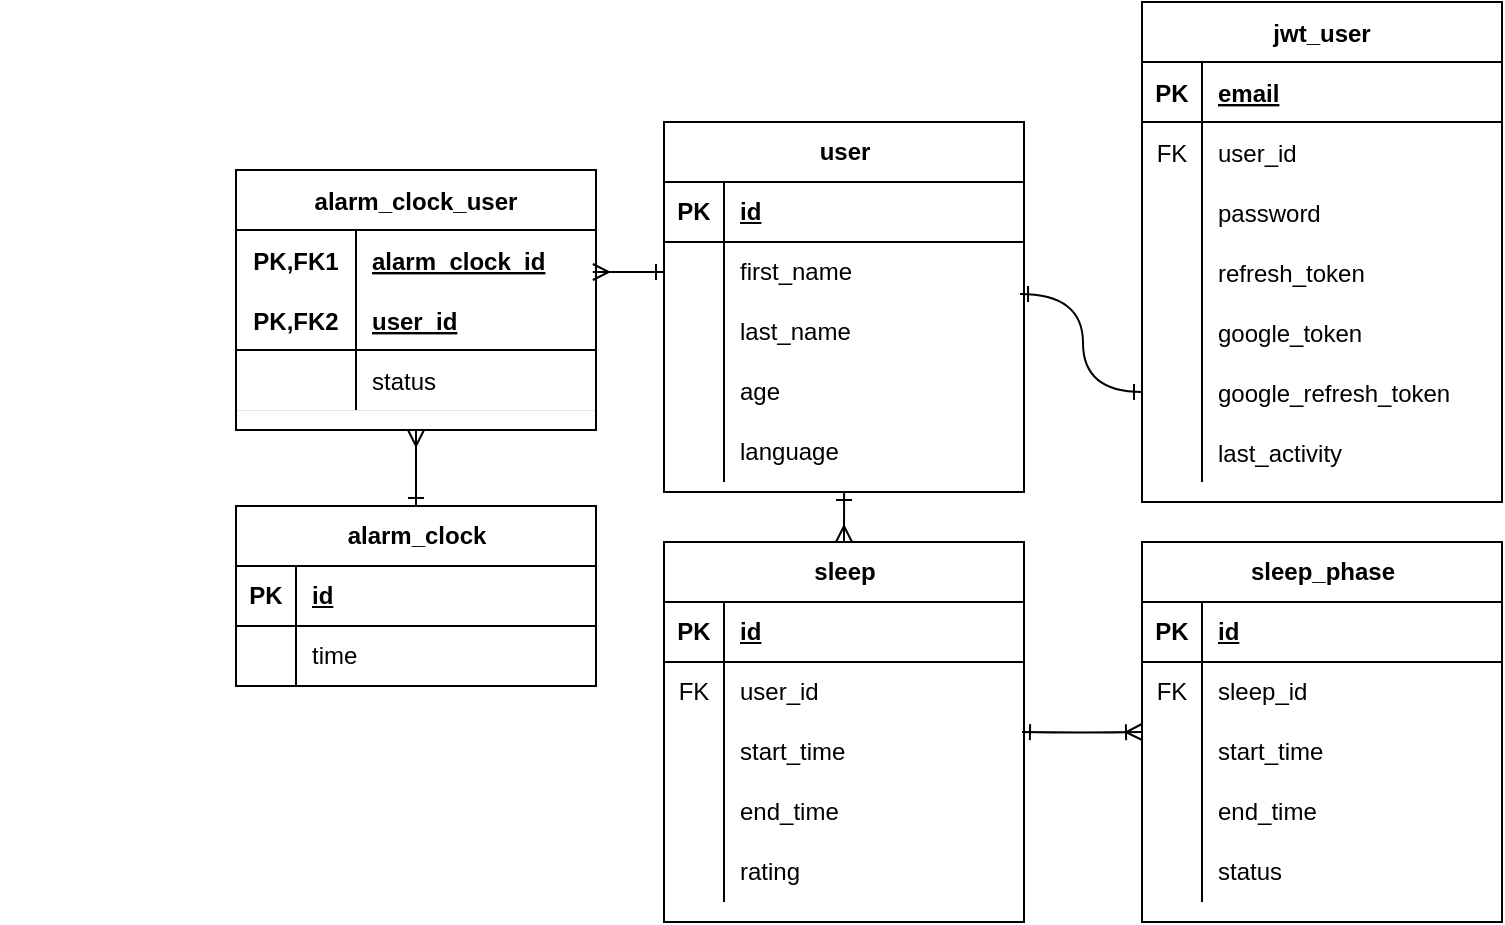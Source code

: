 <mxfile version="21.3.2" type="device">
  <diagram id="QSKARg4mVzXVn1VohS5x" name="Page-1">
    <mxGraphModel dx="1177" dy="230" grid="0" gridSize="10" guides="1" tooltips="1" connect="1" arrows="1" fold="1" page="0" pageScale="1" pageWidth="827" pageHeight="1169" math="0" shadow="0">
      <root>
        <mxCell id="0" />
        <mxCell id="1" parent="0" />
        <mxCell id="BKTRkoFeulVjPVeytqEJ-28" style="edgeStyle=orthogonalEdgeStyle;rounded=0;orthogonalLoop=1;jettySize=auto;html=1;entryX=0.989;entryY=0.867;entryDx=0;entryDy=0;curved=1;exitX=0;exitY=0.5;exitDx=0;exitDy=0;endArrow=ERone;endFill=0;startArrow=ERone;startFill=0;entryPerimeter=0;" parent="1" source="BKTRkoFeulVjPVeytqEJ-121" target="KmU7tN5uGvOdQ7VY5egH-18" edge="1">
          <mxGeometry relative="1" as="geometry">
            <mxPoint x="550" y="589" as="targetPoint" />
          </mxGeometry>
        </mxCell>
        <mxCell id="9wG1yB-XkBs1_7XcCJrh-168" value="jwt_user" style="shape=table;startSize=30;container=1;collapsible=1;childLayout=tableLayout;fixedRows=1;rowLines=0;fontStyle=1;align=center;resizeLast=1;" parent="1" vertex="1">
          <mxGeometry x="609" y="454" width="180" height="250" as="geometry" />
        </mxCell>
        <mxCell id="9wG1yB-XkBs1_7XcCJrh-169" value="" style="shape=tableRow;horizontal=0;startSize=0;swimlaneHead=0;swimlaneBody=0;fillColor=none;collapsible=0;dropTarget=0;points=[[0,0.5],[1,0.5]];portConstraint=eastwest;top=0;left=0;right=0;bottom=1;" parent="9wG1yB-XkBs1_7XcCJrh-168" vertex="1">
          <mxGeometry y="30" width="180" height="30" as="geometry" />
        </mxCell>
        <mxCell id="9wG1yB-XkBs1_7XcCJrh-170" value="PK" style="shape=partialRectangle;connectable=0;fillColor=none;top=0;left=0;bottom=0;right=0;fontStyle=1;overflow=hidden;" parent="9wG1yB-XkBs1_7XcCJrh-169" vertex="1">
          <mxGeometry width="30" height="30" as="geometry">
            <mxRectangle width="30" height="30" as="alternateBounds" />
          </mxGeometry>
        </mxCell>
        <mxCell id="9wG1yB-XkBs1_7XcCJrh-171" value="email" style="shape=partialRectangle;connectable=0;fillColor=none;top=0;left=0;bottom=0;right=0;align=left;spacingLeft=6;fontStyle=5;overflow=hidden;" parent="9wG1yB-XkBs1_7XcCJrh-169" vertex="1">
          <mxGeometry x="30" width="150" height="30" as="geometry">
            <mxRectangle width="150" height="30" as="alternateBounds" />
          </mxGeometry>
        </mxCell>
        <mxCell id="9wG1yB-XkBs1_7XcCJrh-191" style="shape=tableRow;horizontal=0;startSize=0;swimlaneHead=0;swimlaneBody=0;fillColor=none;collapsible=0;dropTarget=0;points=[[0,0.5],[1,0.5]];portConstraint=eastwest;top=0;left=0;right=0;bottom=0;" parent="9wG1yB-XkBs1_7XcCJrh-168" vertex="1">
          <mxGeometry y="60" width="180" height="30" as="geometry" />
        </mxCell>
        <mxCell id="9wG1yB-XkBs1_7XcCJrh-192" value="FK" style="shape=partialRectangle;connectable=0;fillColor=none;top=0;left=0;bottom=0;right=0;editable=1;overflow=hidden;" parent="9wG1yB-XkBs1_7XcCJrh-191" vertex="1">
          <mxGeometry width="30" height="30" as="geometry">
            <mxRectangle width="30" height="30" as="alternateBounds" />
          </mxGeometry>
        </mxCell>
        <mxCell id="9wG1yB-XkBs1_7XcCJrh-193" value="user_id" style="shape=partialRectangle;connectable=0;fillColor=none;top=0;left=0;bottom=0;right=0;align=left;spacingLeft=6;overflow=hidden;" parent="9wG1yB-XkBs1_7XcCJrh-191" vertex="1">
          <mxGeometry x="30" width="150" height="30" as="geometry">
            <mxRectangle width="150" height="30" as="alternateBounds" />
          </mxGeometry>
        </mxCell>
        <mxCell id="9wG1yB-XkBs1_7XcCJrh-175" style="shape=tableRow;horizontal=0;startSize=0;swimlaneHead=0;swimlaneBody=0;fillColor=none;collapsible=0;dropTarget=0;points=[[0,0.5],[1,0.5]];portConstraint=eastwest;top=0;left=0;right=0;bottom=0;" parent="9wG1yB-XkBs1_7XcCJrh-168" vertex="1">
          <mxGeometry y="90" width="180" height="30" as="geometry" />
        </mxCell>
        <mxCell id="9wG1yB-XkBs1_7XcCJrh-176" style="shape=partialRectangle;connectable=0;fillColor=none;top=0;left=0;bottom=0;right=0;editable=1;overflow=hidden;" parent="9wG1yB-XkBs1_7XcCJrh-175" vertex="1">
          <mxGeometry width="30" height="30" as="geometry">
            <mxRectangle width="30" height="30" as="alternateBounds" />
          </mxGeometry>
        </mxCell>
        <mxCell id="9wG1yB-XkBs1_7XcCJrh-177" value="password" style="shape=partialRectangle;connectable=0;fillColor=none;top=0;left=0;bottom=0;right=0;align=left;spacingLeft=6;overflow=hidden;" parent="9wG1yB-XkBs1_7XcCJrh-175" vertex="1">
          <mxGeometry x="30" width="150" height="30" as="geometry">
            <mxRectangle width="150" height="30" as="alternateBounds" />
          </mxGeometry>
        </mxCell>
        <mxCell id="BKTRkoFeulVjPVeytqEJ-127" value="" style="shape=tableRow;horizontal=0;startSize=0;swimlaneHead=0;swimlaneBody=0;fillColor=none;collapsible=0;dropTarget=0;points=[[0,0.5],[1,0.5]];portConstraint=eastwest;top=0;left=0;right=0;bottom=0;" parent="9wG1yB-XkBs1_7XcCJrh-168" vertex="1">
          <mxGeometry y="120" width="180" height="30" as="geometry" />
        </mxCell>
        <mxCell id="BKTRkoFeulVjPVeytqEJ-128" value="" style="shape=partialRectangle;connectable=0;fillColor=none;top=0;left=0;bottom=0;right=0;editable=1;overflow=hidden;" parent="BKTRkoFeulVjPVeytqEJ-127" vertex="1">
          <mxGeometry width="30" height="30" as="geometry">
            <mxRectangle width="30" height="30" as="alternateBounds" />
          </mxGeometry>
        </mxCell>
        <mxCell id="BKTRkoFeulVjPVeytqEJ-129" value="refresh_token" style="shape=partialRectangle;connectable=0;fillColor=none;top=0;left=0;bottom=0;right=0;align=left;spacingLeft=6;overflow=hidden;" parent="BKTRkoFeulVjPVeytqEJ-127" vertex="1">
          <mxGeometry x="30" width="150" height="30" as="geometry">
            <mxRectangle width="150" height="30" as="alternateBounds" />
          </mxGeometry>
        </mxCell>
        <mxCell id="BKTRkoFeulVjPVeytqEJ-124" value="" style="shape=tableRow;horizontal=0;startSize=0;swimlaneHead=0;swimlaneBody=0;fillColor=none;collapsible=0;dropTarget=0;points=[[0,0.5],[1,0.5]];portConstraint=eastwest;top=0;left=0;right=0;bottom=0;" parent="9wG1yB-XkBs1_7XcCJrh-168" vertex="1">
          <mxGeometry y="150" width="180" height="30" as="geometry" />
        </mxCell>
        <mxCell id="BKTRkoFeulVjPVeytqEJ-125" value="" style="shape=partialRectangle;connectable=0;fillColor=none;top=0;left=0;bottom=0;right=0;editable=1;overflow=hidden;" parent="BKTRkoFeulVjPVeytqEJ-124" vertex="1">
          <mxGeometry width="30" height="30" as="geometry">
            <mxRectangle width="30" height="30" as="alternateBounds" />
          </mxGeometry>
        </mxCell>
        <mxCell id="BKTRkoFeulVjPVeytqEJ-126" value="google_token" style="shape=partialRectangle;connectable=0;fillColor=none;top=0;left=0;bottom=0;right=0;align=left;spacingLeft=6;overflow=hidden;" parent="BKTRkoFeulVjPVeytqEJ-124" vertex="1">
          <mxGeometry x="30" width="150" height="30" as="geometry">
            <mxRectangle width="150" height="30" as="alternateBounds" />
          </mxGeometry>
        </mxCell>
        <mxCell id="BKTRkoFeulVjPVeytqEJ-121" value="" style="shape=tableRow;horizontal=0;startSize=0;swimlaneHead=0;swimlaneBody=0;fillColor=none;collapsible=0;dropTarget=0;points=[[0,0.5],[1,0.5]];portConstraint=eastwest;top=0;left=0;right=0;bottom=0;" parent="9wG1yB-XkBs1_7XcCJrh-168" vertex="1">
          <mxGeometry y="180" width="180" height="30" as="geometry" />
        </mxCell>
        <mxCell id="BKTRkoFeulVjPVeytqEJ-122" value="" style="shape=partialRectangle;connectable=0;fillColor=none;top=0;left=0;bottom=0;right=0;editable=1;overflow=hidden;" parent="BKTRkoFeulVjPVeytqEJ-121" vertex="1">
          <mxGeometry width="30" height="30" as="geometry">
            <mxRectangle width="30" height="30" as="alternateBounds" />
          </mxGeometry>
        </mxCell>
        <mxCell id="BKTRkoFeulVjPVeytqEJ-123" value="google_refresh_token" style="shape=partialRectangle;connectable=0;fillColor=none;top=0;left=0;bottom=0;right=0;align=left;spacingLeft=6;overflow=hidden;" parent="BKTRkoFeulVjPVeytqEJ-121" vertex="1">
          <mxGeometry x="30" width="150" height="30" as="geometry">
            <mxRectangle width="150" height="30" as="alternateBounds" />
          </mxGeometry>
        </mxCell>
        <mxCell id="9wG1yB-XkBs1_7XcCJrh-178" value="" style="shape=tableRow;horizontal=0;startSize=0;swimlaneHead=0;swimlaneBody=0;fillColor=none;collapsible=0;dropTarget=0;points=[[0,0.5],[1,0.5]];portConstraint=eastwest;top=0;left=0;right=0;bottom=0;" parent="9wG1yB-XkBs1_7XcCJrh-168" vertex="1">
          <mxGeometry y="210" width="180" height="30" as="geometry" />
        </mxCell>
        <mxCell id="9wG1yB-XkBs1_7XcCJrh-179" value="" style="shape=partialRectangle;connectable=0;fillColor=none;top=0;left=0;bottom=0;right=0;editable=1;overflow=hidden;" parent="9wG1yB-XkBs1_7XcCJrh-178" vertex="1">
          <mxGeometry width="30" height="30" as="geometry">
            <mxRectangle width="30" height="30" as="alternateBounds" />
          </mxGeometry>
        </mxCell>
        <mxCell id="9wG1yB-XkBs1_7XcCJrh-180" value="last_activity" style="shape=partialRectangle;connectable=0;fillColor=none;top=0;left=0;bottom=0;right=0;align=left;spacingLeft=6;overflow=hidden;" parent="9wG1yB-XkBs1_7XcCJrh-178" vertex="1">
          <mxGeometry x="30" width="150" height="30" as="geometry">
            <mxRectangle width="150" height="30" as="alternateBounds" />
          </mxGeometry>
        </mxCell>
        <mxCell id="BKTRkoFeulVjPVeytqEJ-147" style="edgeStyle=orthogonalEdgeStyle;rounded=0;orthogonalLoop=1;jettySize=auto;html=1;entryX=0.5;entryY=0;entryDx=0;entryDy=0;endArrow=ERmany;endFill=0;startArrow=ERone;startFill=0;curved=1;" parent="1" target="BKTRkoFeulVjPVeytqEJ-131" edge="1">
          <mxGeometry relative="1" as="geometry">
            <mxPoint x="460.034" y="699" as="sourcePoint" />
          </mxGeometry>
        </mxCell>
        <mxCell id="BKTRkoFeulVjPVeytqEJ-131" value="sleep" style="shape=table;startSize=30;container=1;collapsible=1;childLayout=tableLayout;fixedRows=1;rowLines=0;fontStyle=1;align=center;resizeLast=1;html=1;" parent="1" vertex="1">
          <mxGeometry x="370" y="724" width="180" height="190" as="geometry" />
        </mxCell>
        <mxCell id="BKTRkoFeulVjPVeytqEJ-132" value="" style="shape=tableRow;horizontal=0;startSize=0;swimlaneHead=0;swimlaneBody=0;fillColor=none;collapsible=0;dropTarget=0;points=[[0,0.5],[1,0.5]];portConstraint=eastwest;top=0;left=0;right=0;bottom=1;" parent="BKTRkoFeulVjPVeytqEJ-131" vertex="1">
          <mxGeometry y="30" width="180" height="30" as="geometry" />
        </mxCell>
        <mxCell id="BKTRkoFeulVjPVeytqEJ-133" value="PK" style="shape=partialRectangle;connectable=0;fillColor=none;top=0;left=0;bottom=0;right=0;fontStyle=1;overflow=hidden;whiteSpace=wrap;html=1;" parent="BKTRkoFeulVjPVeytqEJ-132" vertex="1">
          <mxGeometry width="30" height="30" as="geometry">
            <mxRectangle width="30" height="30" as="alternateBounds" />
          </mxGeometry>
        </mxCell>
        <mxCell id="BKTRkoFeulVjPVeytqEJ-134" value="id" style="shape=partialRectangle;connectable=0;fillColor=none;top=0;left=0;bottom=0;right=0;align=left;spacingLeft=6;fontStyle=5;overflow=hidden;whiteSpace=wrap;html=1;" parent="BKTRkoFeulVjPVeytqEJ-132" vertex="1">
          <mxGeometry x="30" width="150" height="30" as="geometry">
            <mxRectangle width="150" height="30" as="alternateBounds" />
          </mxGeometry>
        </mxCell>
        <mxCell id="BKTRkoFeulVjPVeytqEJ-135" value="" style="shape=tableRow;horizontal=0;startSize=0;swimlaneHead=0;swimlaneBody=0;fillColor=none;collapsible=0;dropTarget=0;points=[[0,0.5],[1,0.5]];portConstraint=eastwest;top=0;left=0;right=0;bottom=0;" parent="BKTRkoFeulVjPVeytqEJ-131" vertex="1">
          <mxGeometry y="60" width="180" height="30" as="geometry" />
        </mxCell>
        <mxCell id="BKTRkoFeulVjPVeytqEJ-136" value="FK" style="shape=partialRectangle;connectable=0;fillColor=none;top=0;left=0;bottom=0;right=0;editable=1;overflow=hidden;whiteSpace=wrap;html=1;" parent="BKTRkoFeulVjPVeytqEJ-135" vertex="1">
          <mxGeometry width="30" height="30" as="geometry">
            <mxRectangle width="30" height="30" as="alternateBounds" />
          </mxGeometry>
        </mxCell>
        <mxCell id="BKTRkoFeulVjPVeytqEJ-137" value="user_id" style="shape=partialRectangle;connectable=0;fillColor=none;top=0;left=0;bottom=0;right=0;align=left;spacingLeft=6;overflow=hidden;whiteSpace=wrap;html=1;" parent="BKTRkoFeulVjPVeytqEJ-135" vertex="1">
          <mxGeometry x="30" width="150" height="30" as="geometry">
            <mxRectangle width="150" height="30" as="alternateBounds" />
          </mxGeometry>
        </mxCell>
        <mxCell id="BKTRkoFeulVjPVeytqEJ-138" value="" style="shape=tableRow;horizontal=0;startSize=0;swimlaneHead=0;swimlaneBody=0;fillColor=none;collapsible=0;dropTarget=0;points=[[0,0.5],[1,0.5]];portConstraint=eastwest;top=0;left=0;right=0;bottom=0;" parent="BKTRkoFeulVjPVeytqEJ-131" vertex="1">
          <mxGeometry y="90" width="180" height="30" as="geometry" />
        </mxCell>
        <mxCell id="BKTRkoFeulVjPVeytqEJ-139" value="" style="shape=partialRectangle;connectable=0;fillColor=none;top=0;left=0;bottom=0;right=0;editable=1;overflow=hidden;whiteSpace=wrap;html=1;" parent="BKTRkoFeulVjPVeytqEJ-138" vertex="1">
          <mxGeometry width="30" height="30" as="geometry">
            <mxRectangle width="30" height="30" as="alternateBounds" />
          </mxGeometry>
        </mxCell>
        <mxCell id="BKTRkoFeulVjPVeytqEJ-140" value="start_time" style="shape=partialRectangle;connectable=0;fillColor=none;top=0;left=0;bottom=0;right=0;align=left;spacingLeft=6;overflow=hidden;whiteSpace=wrap;html=1;" parent="BKTRkoFeulVjPVeytqEJ-138" vertex="1">
          <mxGeometry x="30" width="150" height="30" as="geometry">
            <mxRectangle width="150" height="30" as="alternateBounds" />
          </mxGeometry>
        </mxCell>
        <mxCell id="BKTRkoFeulVjPVeytqEJ-141" value="" style="shape=tableRow;horizontal=0;startSize=0;swimlaneHead=0;swimlaneBody=0;fillColor=none;collapsible=0;dropTarget=0;points=[[0,0.5],[1,0.5]];portConstraint=eastwest;top=0;left=0;right=0;bottom=0;" parent="BKTRkoFeulVjPVeytqEJ-131" vertex="1">
          <mxGeometry y="120" width="180" height="30" as="geometry" />
        </mxCell>
        <mxCell id="BKTRkoFeulVjPVeytqEJ-142" value="" style="shape=partialRectangle;connectable=0;fillColor=none;top=0;left=0;bottom=0;right=0;editable=1;overflow=hidden;whiteSpace=wrap;html=1;" parent="BKTRkoFeulVjPVeytqEJ-141" vertex="1">
          <mxGeometry width="30" height="30" as="geometry">
            <mxRectangle width="30" height="30" as="alternateBounds" />
          </mxGeometry>
        </mxCell>
        <mxCell id="BKTRkoFeulVjPVeytqEJ-143" value="end_time" style="shape=partialRectangle;connectable=0;fillColor=none;top=0;left=0;bottom=0;right=0;align=left;spacingLeft=6;overflow=hidden;whiteSpace=wrap;html=1;" parent="BKTRkoFeulVjPVeytqEJ-141" vertex="1">
          <mxGeometry x="30" width="150" height="30" as="geometry">
            <mxRectangle width="150" height="30" as="alternateBounds" />
          </mxGeometry>
        </mxCell>
        <mxCell id="BKTRkoFeulVjPVeytqEJ-144" value="" style="shape=tableRow;horizontal=0;startSize=0;swimlaneHead=0;swimlaneBody=0;fillColor=none;collapsible=0;dropTarget=0;points=[[0,0.5],[1,0.5]];portConstraint=eastwest;top=0;left=0;right=0;bottom=0;" parent="BKTRkoFeulVjPVeytqEJ-131" vertex="1">
          <mxGeometry y="150" width="180" height="30" as="geometry" />
        </mxCell>
        <mxCell id="BKTRkoFeulVjPVeytqEJ-145" value="" style="shape=partialRectangle;connectable=0;fillColor=none;top=0;left=0;bottom=0;right=0;editable=1;overflow=hidden;whiteSpace=wrap;html=1;" parent="BKTRkoFeulVjPVeytqEJ-144" vertex="1">
          <mxGeometry width="30" height="30" as="geometry">
            <mxRectangle width="30" height="30" as="alternateBounds" />
          </mxGeometry>
        </mxCell>
        <mxCell id="BKTRkoFeulVjPVeytqEJ-146" value="rating" style="shape=partialRectangle;connectable=0;fillColor=none;top=0;left=0;bottom=0;right=0;align=left;spacingLeft=6;overflow=hidden;whiteSpace=wrap;html=1;" parent="BKTRkoFeulVjPVeytqEJ-144" vertex="1">
          <mxGeometry x="30" width="150" height="30" as="geometry">
            <mxRectangle width="150" height="30" as="alternateBounds" />
          </mxGeometry>
        </mxCell>
        <mxCell id="BKTRkoFeulVjPVeytqEJ-148" value="sleep_phase" style="shape=table;startSize=30;container=1;collapsible=1;childLayout=tableLayout;fixedRows=1;rowLines=0;fontStyle=1;align=center;resizeLast=1;html=1;" parent="1" vertex="1">
          <mxGeometry x="609" y="724" width="180" height="190" as="geometry" />
        </mxCell>
        <mxCell id="BKTRkoFeulVjPVeytqEJ-149" value="" style="shape=tableRow;horizontal=0;startSize=0;swimlaneHead=0;swimlaneBody=0;fillColor=none;collapsible=0;dropTarget=0;points=[[0,0.5],[1,0.5]];portConstraint=eastwest;top=0;left=0;right=0;bottom=1;" parent="BKTRkoFeulVjPVeytqEJ-148" vertex="1">
          <mxGeometry y="30" width="180" height="30" as="geometry" />
        </mxCell>
        <mxCell id="BKTRkoFeulVjPVeytqEJ-150" value="PK" style="shape=partialRectangle;connectable=0;fillColor=none;top=0;left=0;bottom=0;right=0;fontStyle=1;overflow=hidden;whiteSpace=wrap;html=1;" parent="BKTRkoFeulVjPVeytqEJ-149" vertex="1">
          <mxGeometry width="30" height="30" as="geometry">
            <mxRectangle width="30" height="30" as="alternateBounds" />
          </mxGeometry>
        </mxCell>
        <mxCell id="BKTRkoFeulVjPVeytqEJ-151" value="id" style="shape=partialRectangle;connectable=0;fillColor=none;top=0;left=0;bottom=0;right=0;align=left;spacingLeft=6;fontStyle=5;overflow=hidden;whiteSpace=wrap;html=1;" parent="BKTRkoFeulVjPVeytqEJ-149" vertex="1">
          <mxGeometry x="30" width="150" height="30" as="geometry">
            <mxRectangle width="150" height="30" as="alternateBounds" />
          </mxGeometry>
        </mxCell>
        <mxCell id="BKTRkoFeulVjPVeytqEJ-155" value="" style="shape=tableRow;horizontal=0;startSize=0;swimlaneHead=0;swimlaneBody=0;fillColor=none;collapsible=0;dropTarget=0;points=[[0,0.5],[1,0.5]];portConstraint=eastwest;top=0;left=0;right=0;bottom=0;" parent="BKTRkoFeulVjPVeytqEJ-148" vertex="1">
          <mxGeometry y="60" width="180" height="30" as="geometry" />
        </mxCell>
        <mxCell id="BKTRkoFeulVjPVeytqEJ-156" value="FK" style="shape=partialRectangle;connectable=0;fillColor=none;top=0;left=0;bottom=0;right=0;editable=1;overflow=hidden;whiteSpace=wrap;html=1;" parent="BKTRkoFeulVjPVeytqEJ-155" vertex="1">
          <mxGeometry width="30" height="30" as="geometry">
            <mxRectangle width="30" height="30" as="alternateBounds" />
          </mxGeometry>
        </mxCell>
        <mxCell id="BKTRkoFeulVjPVeytqEJ-157" value="sleep_id" style="shape=partialRectangle;connectable=0;fillColor=none;top=0;left=0;bottom=0;right=0;align=left;spacingLeft=6;overflow=hidden;whiteSpace=wrap;html=1;" parent="BKTRkoFeulVjPVeytqEJ-155" vertex="1">
          <mxGeometry x="30" width="150" height="30" as="geometry">
            <mxRectangle width="150" height="30" as="alternateBounds" />
          </mxGeometry>
        </mxCell>
        <mxCell id="BKTRkoFeulVjPVeytqEJ-158" value="" style="shape=tableRow;horizontal=0;startSize=0;swimlaneHead=0;swimlaneBody=0;fillColor=none;collapsible=0;dropTarget=0;points=[[0,0.5],[1,0.5]];portConstraint=eastwest;top=0;left=0;right=0;bottom=0;" parent="BKTRkoFeulVjPVeytqEJ-148" vertex="1">
          <mxGeometry y="90" width="180" height="30" as="geometry" />
        </mxCell>
        <mxCell id="BKTRkoFeulVjPVeytqEJ-159" value="" style="shape=partialRectangle;connectable=0;fillColor=none;top=0;left=0;bottom=0;right=0;editable=1;overflow=hidden;whiteSpace=wrap;html=1;" parent="BKTRkoFeulVjPVeytqEJ-158" vertex="1">
          <mxGeometry width="30" height="30" as="geometry">
            <mxRectangle width="30" height="30" as="alternateBounds" />
          </mxGeometry>
        </mxCell>
        <mxCell id="BKTRkoFeulVjPVeytqEJ-160" value="start_time" style="shape=partialRectangle;connectable=0;fillColor=none;top=0;left=0;bottom=0;right=0;align=left;spacingLeft=6;overflow=hidden;whiteSpace=wrap;html=1;" parent="BKTRkoFeulVjPVeytqEJ-158" vertex="1">
          <mxGeometry x="30" width="150" height="30" as="geometry">
            <mxRectangle width="150" height="30" as="alternateBounds" />
          </mxGeometry>
        </mxCell>
        <mxCell id="BKTRkoFeulVjPVeytqEJ-161" value="" style="shape=tableRow;horizontal=0;startSize=0;swimlaneHead=0;swimlaneBody=0;fillColor=none;collapsible=0;dropTarget=0;points=[[0,0.5],[1,0.5]];portConstraint=eastwest;top=0;left=0;right=0;bottom=0;" parent="BKTRkoFeulVjPVeytqEJ-148" vertex="1">
          <mxGeometry y="120" width="180" height="30" as="geometry" />
        </mxCell>
        <mxCell id="BKTRkoFeulVjPVeytqEJ-162" value="" style="shape=partialRectangle;connectable=0;fillColor=none;top=0;left=0;bottom=0;right=0;editable=1;overflow=hidden;whiteSpace=wrap;html=1;" parent="BKTRkoFeulVjPVeytqEJ-161" vertex="1">
          <mxGeometry width="30" height="30" as="geometry">
            <mxRectangle width="30" height="30" as="alternateBounds" />
          </mxGeometry>
        </mxCell>
        <mxCell id="BKTRkoFeulVjPVeytqEJ-163" value="end_time" style="shape=partialRectangle;connectable=0;fillColor=none;top=0;left=0;bottom=0;right=0;align=left;spacingLeft=6;overflow=hidden;whiteSpace=wrap;html=1;" parent="BKTRkoFeulVjPVeytqEJ-161" vertex="1">
          <mxGeometry x="30" width="150" height="30" as="geometry">
            <mxRectangle width="150" height="30" as="alternateBounds" />
          </mxGeometry>
        </mxCell>
        <mxCell id="BKTRkoFeulVjPVeytqEJ-164" value="" style="shape=tableRow;horizontal=0;startSize=0;swimlaneHead=0;swimlaneBody=0;fillColor=none;collapsible=0;dropTarget=0;points=[[0,0.5],[1,0.5]];portConstraint=eastwest;top=0;left=0;right=0;bottom=0;" parent="BKTRkoFeulVjPVeytqEJ-148" vertex="1">
          <mxGeometry y="150" width="180" height="30" as="geometry" />
        </mxCell>
        <mxCell id="BKTRkoFeulVjPVeytqEJ-165" value="" style="shape=partialRectangle;connectable=0;fillColor=none;top=0;left=0;bottom=0;right=0;editable=1;overflow=hidden;whiteSpace=wrap;html=1;" parent="BKTRkoFeulVjPVeytqEJ-164" vertex="1">
          <mxGeometry width="30" height="30" as="geometry">
            <mxRectangle width="30" height="30" as="alternateBounds" />
          </mxGeometry>
        </mxCell>
        <mxCell id="BKTRkoFeulVjPVeytqEJ-166" value="status" style="shape=partialRectangle;connectable=0;fillColor=none;top=0;left=0;bottom=0;right=0;align=left;spacingLeft=6;overflow=hidden;whiteSpace=wrap;html=1;" parent="BKTRkoFeulVjPVeytqEJ-164" vertex="1">
          <mxGeometry x="30" width="150" height="30" as="geometry">
            <mxRectangle width="150" height="30" as="alternateBounds" />
          </mxGeometry>
        </mxCell>
        <mxCell id="BKTRkoFeulVjPVeytqEJ-167" style="edgeStyle=orthogonalEdgeStyle;rounded=0;orthogonalLoop=1;jettySize=auto;html=1;curved=1;startArrow=ERone;startFill=0;endArrow=ERoneToMany;endFill=0;" parent="1" target="BKTRkoFeulVjPVeytqEJ-148" edge="1">
          <mxGeometry relative="1" as="geometry">
            <mxPoint x="549" y="819" as="sourcePoint" />
          </mxGeometry>
        </mxCell>
        <mxCell id="BKTRkoFeulVjPVeytqEJ-213" style="edgeStyle=orthogonalEdgeStyle;rounded=0;orthogonalLoop=1;jettySize=auto;html=1;entryX=0.5;entryY=1;entryDx=0;entryDy=0;curved=1;endArrow=ERmany;endFill=0;startArrow=ERone;startFill=0;" parent="1" source="BKTRkoFeulVjPVeytqEJ-185" target="BKTRkoFeulVjPVeytqEJ-205" edge="1">
          <mxGeometry relative="1" as="geometry" />
        </mxCell>
        <mxCell id="BKTRkoFeulVjPVeytqEJ-185" value="alarm_clock" style="shape=table;startSize=30;container=1;collapsible=1;childLayout=tableLayout;fixedRows=1;rowLines=0;fontStyle=1;align=center;resizeLast=1;html=1;" parent="1" vertex="1">
          <mxGeometry x="156" y="706" width="180" height="90" as="geometry" />
        </mxCell>
        <mxCell id="BKTRkoFeulVjPVeytqEJ-186" value="" style="shape=tableRow;horizontal=0;startSize=0;swimlaneHead=0;swimlaneBody=0;fillColor=none;collapsible=0;dropTarget=0;points=[[0,0.5],[1,0.5]];portConstraint=eastwest;top=0;left=0;right=0;bottom=1;" parent="BKTRkoFeulVjPVeytqEJ-185" vertex="1">
          <mxGeometry y="30" width="180" height="30" as="geometry" />
        </mxCell>
        <mxCell id="BKTRkoFeulVjPVeytqEJ-187" value="PK" style="shape=partialRectangle;connectable=0;fillColor=none;top=0;left=0;bottom=0;right=0;fontStyle=1;overflow=hidden;whiteSpace=wrap;html=1;" parent="BKTRkoFeulVjPVeytqEJ-186" vertex="1">
          <mxGeometry width="30" height="30" as="geometry">
            <mxRectangle width="30" height="30" as="alternateBounds" />
          </mxGeometry>
        </mxCell>
        <mxCell id="BKTRkoFeulVjPVeytqEJ-188" value="id" style="shape=partialRectangle;connectable=0;fillColor=none;top=0;left=0;bottom=0;right=0;align=left;spacingLeft=6;fontStyle=5;overflow=hidden;whiteSpace=wrap;html=1;" parent="BKTRkoFeulVjPVeytqEJ-186" vertex="1">
          <mxGeometry x="30" width="150" height="30" as="geometry">
            <mxRectangle width="150" height="30" as="alternateBounds" />
          </mxGeometry>
        </mxCell>
        <mxCell id="BKTRkoFeulVjPVeytqEJ-201" value="" style="shape=tableRow;horizontal=0;startSize=0;swimlaneHead=0;swimlaneBody=0;fillColor=none;collapsible=0;dropTarget=0;points=[[0,0.5],[1,0.5]];portConstraint=eastwest;top=0;left=0;right=0;bottom=0;" parent="BKTRkoFeulVjPVeytqEJ-185" vertex="1">
          <mxGeometry y="60" width="180" height="30" as="geometry" />
        </mxCell>
        <mxCell id="BKTRkoFeulVjPVeytqEJ-202" value="" style="shape=partialRectangle;connectable=0;fillColor=none;top=0;left=0;bottom=0;right=0;editable=1;overflow=hidden;whiteSpace=wrap;html=1;" parent="BKTRkoFeulVjPVeytqEJ-201" vertex="1">
          <mxGeometry width="30" height="30" as="geometry">
            <mxRectangle width="30" height="30" as="alternateBounds" />
          </mxGeometry>
        </mxCell>
        <mxCell id="BKTRkoFeulVjPVeytqEJ-203" value="time" style="shape=partialRectangle;connectable=0;fillColor=none;top=0;left=0;bottom=0;right=0;align=left;spacingLeft=6;overflow=hidden;whiteSpace=wrap;html=1;" parent="BKTRkoFeulVjPVeytqEJ-201" vertex="1">
          <mxGeometry x="30" width="150" height="30" as="geometry">
            <mxRectangle width="150" height="30" as="alternateBounds" />
          </mxGeometry>
        </mxCell>
        <mxCell id="BKTRkoFeulVjPVeytqEJ-205" value="alarm_clock_user" style="shape=table;startSize=30;container=1;collapsible=1;childLayout=tableLayout;fixedRows=1;rowLines=0;fontStyle=1;align=center;resizeLast=1;" parent="1" vertex="1">
          <mxGeometry x="156" y="538" width="180" height="130" as="geometry" />
        </mxCell>
        <mxCell id="BKTRkoFeulVjPVeytqEJ-206" value="" style="shape=tableRow;horizontal=0;startSize=0;swimlaneHead=0;swimlaneBody=0;fillColor=none;collapsible=0;dropTarget=0;points=[[0,0.5],[1,0.5]];portConstraint=eastwest;top=0;left=0;right=0;bottom=0;" parent="BKTRkoFeulVjPVeytqEJ-205" vertex="1">
          <mxGeometry y="30" width="180" height="30" as="geometry" />
        </mxCell>
        <mxCell id="BKTRkoFeulVjPVeytqEJ-207" value="PK,FK1" style="shape=partialRectangle;connectable=0;fillColor=none;top=0;left=0;bottom=0;right=0;fontStyle=1;overflow=hidden;" parent="BKTRkoFeulVjPVeytqEJ-206" vertex="1">
          <mxGeometry width="60" height="30" as="geometry">
            <mxRectangle width="60" height="30" as="alternateBounds" />
          </mxGeometry>
        </mxCell>
        <mxCell id="BKTRkoFeulVjPVeytqEJ-208" value="alarm_clock_id" style="shape=partialRectangle;connectable=0;fillColor=none;top=0;left=0;bottom=0;right=0;align=left;spacingLeft=6;fontStyle=5;overflow=hidden;" parent="BKTRkoFeulVjPVeytqEJ-206" vertex="1">
          <mxGeometry x="60" width="120" height="30" as="geometry">
            <mxRectangle width="120" height="30" as="alternateBounds" />
          </mxGeometry>
        </mxCell>
        <mxCell id="F03YnAmVIH1mYeI4Qth1-13" value="" style="shape=tableRow;horizontal=0;startSize=0;swimlaneHead=0;swimlaneBody=0;fillColor=none;collapsible=0;dropTarget=0;points=[[0,0.5],[1,0.5]];portConstraint=eastwest;top=0;left=0;right=0;bottom=1;" parent="BKTRkoFeulVjPVeytqEJ-205" vertex="1">
          <mxGeometry y="60" width="180" height="30" as="geometry" />
        </mxCell>
        <mxCell id="F03YnAmVIH1mYeI4Qth1-14" value="PK,FK2" style="shape=partialRectangle;connectable=0;fillColor=none;top=0;left=0;bottom=0;right=0;fontStyle=1;overflow=hidden;" parent="F03YnAmVIH1mYeI4Qth1-13" vertex="1">
          <mxGeometry width="60" height="30" as="geometry">
            <mxRectangle width="60" height="30" as="alternateBounds" />
          </mxGeometry>
        </mxCell>
        <mxCell id="F03YnAmVIH1mYeI4Qth1-15" value="user_id" style="shape=partialRectangle;connectable=0;fillColor=none;top=0;left=0;bottom=0;right=0;align=left;spacingLeft=6;fontStyle=5;overflow=hidden;" parent="F03YnAmVIH1mYeI4Qth1-13" vertex="1">
          <mxGeometry x="60" width="120" height="30" as="geometry">
            <mxRectangle width="120" height="30" as="alternateBounds" />
          </mxGeometry>
        </mxCell>
        <mxCell id="BKTRkoFeulVjPVeytqEJ-209" value="" style="shape=tableRow;horizontal=0;startSize=0;swimlaneHead=0;swimlaneBody=0;fillColor=none;collapsible=0;dropTarget=0;points=[[0,0.5],[1,0.5]];portConstraint=eastwest;top=0;left=0;right=0;bottom=1;strokeWidth=0;dashed=1;dashPattern=1 4;" parent="BKTRkoFeulVjPVeytqEJ-205" vertex="1">
          <mxGeometry y="90" width="180" height="30" as="geometry" />
        </mxCell>
        <mxCell id="BKTRkoFeulVjPVeytqEJ-210" value="" style="shape=partialRectangle;connectable=0;fillColor=none;top=0;left=0;bottom=0;right=0;fontStyle=1;overflow=hidden;" parent="BKTRkoFeulVjPVeytqEJ-209" vertex="1">
          <mxGeometry width="60" height="30" as="geometry">
            <mxRectangle width="60" height="30" as="alternateBounds" />
          </mxGeometry>
        </mxCell>
        <mxCell id="BKTRkoFeulVjPVeytqEJ-211" value="status" style="shape=partialRectangle;connectable=0;fillColor=none;top=0;left=0;bottom=0;right=0;align=left;spacingLeft=6;fontStyle=0;overflow=hidden;" parent="BKTRkoFeulVjPVeytqEJ-209" vertex="1">
          <mxGeometry x="60" width="120" height="30" as="geometry">
            <mxRectangle width="120" height="30" as="alternateBounds" />
          </mxGeometry>
        </mxCell>
        <mxCell id="BKTRkoFeulVjPVeytqEJ-212" style="edgeStyle=orthogonalEdgeStyle;rounded=0;orthogonalLoop=1;jettySize=auto;html=1;entryX=0.991;entryY=0.686;entryDx=0;entryDy=0;curved=1;endArrow=ERmany;endFill=0;startArrow=ERone;startFill=0;entryPerimeter=0;exitX=0;exitY=0.5;exitDx=0;exitDy=0;" parent="1" target="BKTRkoFeulVjPVeytqEJ-206" edge="1" source="KmU7tN5uGvOdQ7VY5egH-18">
          <mxGeometry relative="1" as="geometry">
            <mxPoint x="370" y="619.034" as="sourcePoint" />
          </mxGeometry>
        </mxCell>
        <mxCell id="F03YnAmVIH1mYeI4Qth1-7" value="" style="shape=tableRow;horizontal=0;startSize=0;swimlaneHead=0;swimlaneBody=0;fillColor=none;collapsible=0;dropTarget=0;points=[[0,0.5],[1,0.5]];portConstraint=eastwest;top=0;left=0;right=0;bottom=0;" parent="1" vertex="1">
          <mxGeometry x="39" y="854" width="180" height="30" as="geometry" />
        </mxCell>
        <mxCell id="F03YnAmVIH1mYeI4Qth1-8" value="" style="shape=partialRectangle;connectable=0;fillColor=none;top=0;left=0;bottom=0;right=0;editable=1;overflow=hidden;whiteSpace=wrap;html=1;" parent="F03YnAmVIH1mYeI4Qth1-7" vertex="1">
          <mxGeometry width="30" height="30" as="geometry">
            <mxRectangle width="30" height="30" as="alternateBounds" />
          </mxGeometry>
        </mxCell>
        <mxCell id="KmU7tN5uGvOdQ7VY5egH-14" value="user" style="shape=table;startSize=30;container=1;collapsible=1;childLayout=tableLayout;fixedRows=1;rowLines=0;fontStyle=1;align=center;resizeLast=1;html=1;" parent="1" vertex="1">
          <mxGeometry x="370" y="514" width="180" height="185" as="geometry" />
        </mxCell>
        <mxCell id="KmU7tN5uGvOdQ7VY5egH-15" value="" style="shape=tableRow;horizontal=0;startSize=0;swimlaneHead=0;swimlaneBody=0;fillColor=none;collapsible=0;dropTarget=0;points=[[0,0.5],[1,0.5]];portConstraint=eastwest;top=0;left=0;right=0;bottom=1;" parent="KmU7tN5uGvOdQ7VY5egH-14" vertex="1">
          <mxGeometry y="30" width="180" height="30" as="geometry" />
        </mxCell>
        <mxCell id="KmU7tN5uGvOdQ7VY5egH-16" value="PK" style="shape=partialRectangle;connectable=0;fillColor=none;top=0;left=0;bottom=0;right=0;fontStyle=1;overflow=hidden;whiteSpace=wrap;html=1;" parent="KmU7tN5uGvOdQ7VY5egH-15" vertex="1">
          <mxGeometry width="30" height="30" as="geometry">
            <mxRectangle width="30" height="30" as="alternateBounds" />
          </mxGeometry>
        </mxCell>
        <mxCell id="KmU7tN5uGvOdQ7VY5egH-17" value="id" style="shape=partialRectangle;connectable=0;fillColor=none;top=0;left=0;bottom=0;right=0;align=left;spacingLeft=6;fontStyle=5;overflow=hidden;whiteSpace=wrap;html=1;" parent="KmU7tN5uGvOdQ7VY5egH-15" vertex="1">
          <mxGeometry x="30" width="150" height="30" as="geometry">
            <mxRectangle width="150" height="30" as="alternateBounds" />
          </mxGeometry>
        </mxCell>
        <mxCell id="KmU7tN5uGvOdQ7VY5egH-18" value="" style="shape=tableRow;horizontal=0;startSize=0;swimlaneHead=0;swimlaneBody=0;fillColor=none;collapsible=0;dropTarget=0;points=[[0,0.5],[1,0.5]];portConstraint=eastwest;top=0;left=0;right=0;bottom=0;" parent="KmU7tN5uGvOdQ7VY5egH-14" vertex="1">
          <mxGeometry y="60" width="180" height="30" as="geometry" />
        </mxCell>
        <mxCell id="KmU7tN5uGvOdQ7VY5egH-19" value="" style="shape=partialRectangle;connectable=0;fillColor=none;top=0;left=0;bottom=0;right=0;editable=1;overflow=hidden;whiteSpace=wrap;html=1;" parent="KmU7tN5uGvOdQ7VY5egH-18" vertex="1">
          <mxGeometry width="30" height="30" as="geometry">
            <mxRectangle width="30" height="30" as="alternateBounds" />
          </mxGeometry>
        </mxCell>
        <mxCell id="KmU7tN5uGvOdQ7VY5egH-20" value="first_name" style="shape=partialRectangle;connectable=0;fillColor=none;top=0;left=0;bottom=0;right=0;align=left;spacingLeft=6;overflow=hidden;whiteSpace=wrap;html=1;" parent="KmU7tN5uGvOdQ7VY5egH-18" vertex="1">
          <mxGeometry x="30" width="150" height="30" as="geometry">
            <mxRectangle width="150" height="30" as="alternateBounds" />
          </mxGeometry>
        </mxCell>
        <mxCell id="KmU7tN5uGvOdQ7VY5egH-36" value="" style="shape=tableRow;horizontal=0;startSize=0;swimlaneHead=0;swimlaneBody=0;fillColor=none;collapsible=0;dropTarget=0;points=[[0,0.5],[1,0.5]];portConstraint=eastwest;top=0;left=0;right=0;bottom=0;" parent="KmU7tN5uGvOdQ7VY5egH-14" vertex="1">
          <mxGeometry y="90" width="180" height="30" as="geometry" />
        </mxCell>
        <mxCell id="KmU7tN5uGvOdQ7VY5egH-37" value="" style="shape=partialRectangle;connectable=0;fillColor=none;top=0;left=0;bottom=0;right=0;editable=1;overflow=hidden;whiteSpace=wrap;html=1;" parent="KmU7tN5uGvOdQ7VY5egH-36" vertex="1">
          <mxGeometry width="30" height="30" as="geometry">
            <mxRectangle width="30" height="30" as="alternateBounds" />
          </mxGeometry>
        </mxCell>
        <mxCell id="KmU7tN5uGvOdQ7VY5egH-38" value="last_name" style="shape=partialRectangle;connectable=0;fillColor=none;top=0;left=0;bottom=0;right=0;align=left;spacingLeft=6;overflow=hidden;whiteSpace=wrap;html=1;" parent="KmU7tN5uGvOdQ7VY5egH-36" vertex="1">
          <mxGeometry x="30" width="150" height="30" as="geometry">
            <mxRectangle width="150" height="30" as="alternateBounds" />
          </mxGeometry>
        </mxCell>
        <mxCell id="KmU7tN5uGvOdQ7VY5egH-21" value="" style="shape=tableRow;horizontal=0;startSize=0;swimlaneHead=0;swimlaneBody=0;fillColor=none;collapsible=0;dropTarget=0;points=[[0,0.5],[1,0.5]];portConstraint=eastwest;top=0;left=0;right=0;bottom=0;" parent="KmU7tN5uGvOdQ7VY5egH-14" vertex="1">
          <mxGeometry y="120" width="180" height="30" as="geometry" />
        </mxCell>
        <mxCell id="KmU7tN5uGvOdQ7VY5egH-22" value="" style="shape=partialRectangle;connectable=0;fillColor=none;top=0;left=0;bottom=0;right=0;editable=1;overflow=hidden;whiteSpace=wrap;html=1;" parent="KmU7tN5uGvOdQ7VY5egH-21" vertex="1">
          <mxGeometry width="30" height="30" as="geometry">
            <mxRectangle width="30" height="30" as="alternateBounds" />
          </mxGeometry>
        </mxCell>
        <mxCell id="KmU7tN5uGvOdQ7VY5egH-23" value="age" style="shape=partialRectangle;connectable=0;fillColor=none;top=0;left=0;bottom=0;right=0;align=left;spacingLeft=6;overflow=hidden;whiteSpace=wrap;html=1;" parent="KmU7tN5uGvOdQ7VY5egH-21" vertex="1">
          <mxGeometry x="30" width="150" height="30" as="geometry">
            <mxRectangle width="150" height="30" as="alternateBounds" />
          </mxGeometry>
        </mxCell>
        <mxCell id="KmU7tN5uGvOdQ7VY5egH-24" value="" style="shape=tableRow;horizontal=0;startSize=0;swimlaneHead=0;swimlaneBody=0;fillColor=none;collapsible=0;dropTarget=0;points=[[0,0.5],[1,0.5]];portConstraint=eastwest;top=0;left=0;right=0;bottom=0;" parent="KmU7tN5uGvOdQ7VY5egH-14" vertex="1">
          <mxGeometry y="150" width="180" height="30" as="geometry" />
        </mxCell>
        <mxCell id="KmU7tN5uGvOdQ7VY5egH-25" value="" style="shape=partialRectangle;connectable=0;fillColor=none;top=0;left=0;bottom=0;right=0;editable=1;overflow=hidden;whiteSpace=wrap;html=1;" parent="KmU7tN5uGvOdQ7VY5egH-24" vertex="1">
          <mxGeometry width="30" height="30" as="geometry">
            <mxRectangle width="30" height="30" as="alternateBounds" />
          </mxGeometry>
        </mxCell>
        <mxCell id="KmU7tN5uGvOdQ7VY5egH-26" value="language" style="shape=partialRectangle;connectable=0;fillColor=none;top=0;left=0;bottom=0;right=0;align=left;spacingLeft=6;overflow=hidden;whiteSpace=wrap;html=1;" parent="KmU7tN5uGvOdQ7VY5egH-24" vertex="1">
          <mxGeometry x="30" width="150" height="30" as="geometry">
            <mxRectangle width="150" height="30" as="alternateBounds" />
          </mxGeometry>
        </mxCell>
      </root>
    </mxGraphModel>
  </diagram>
</mxfile>
